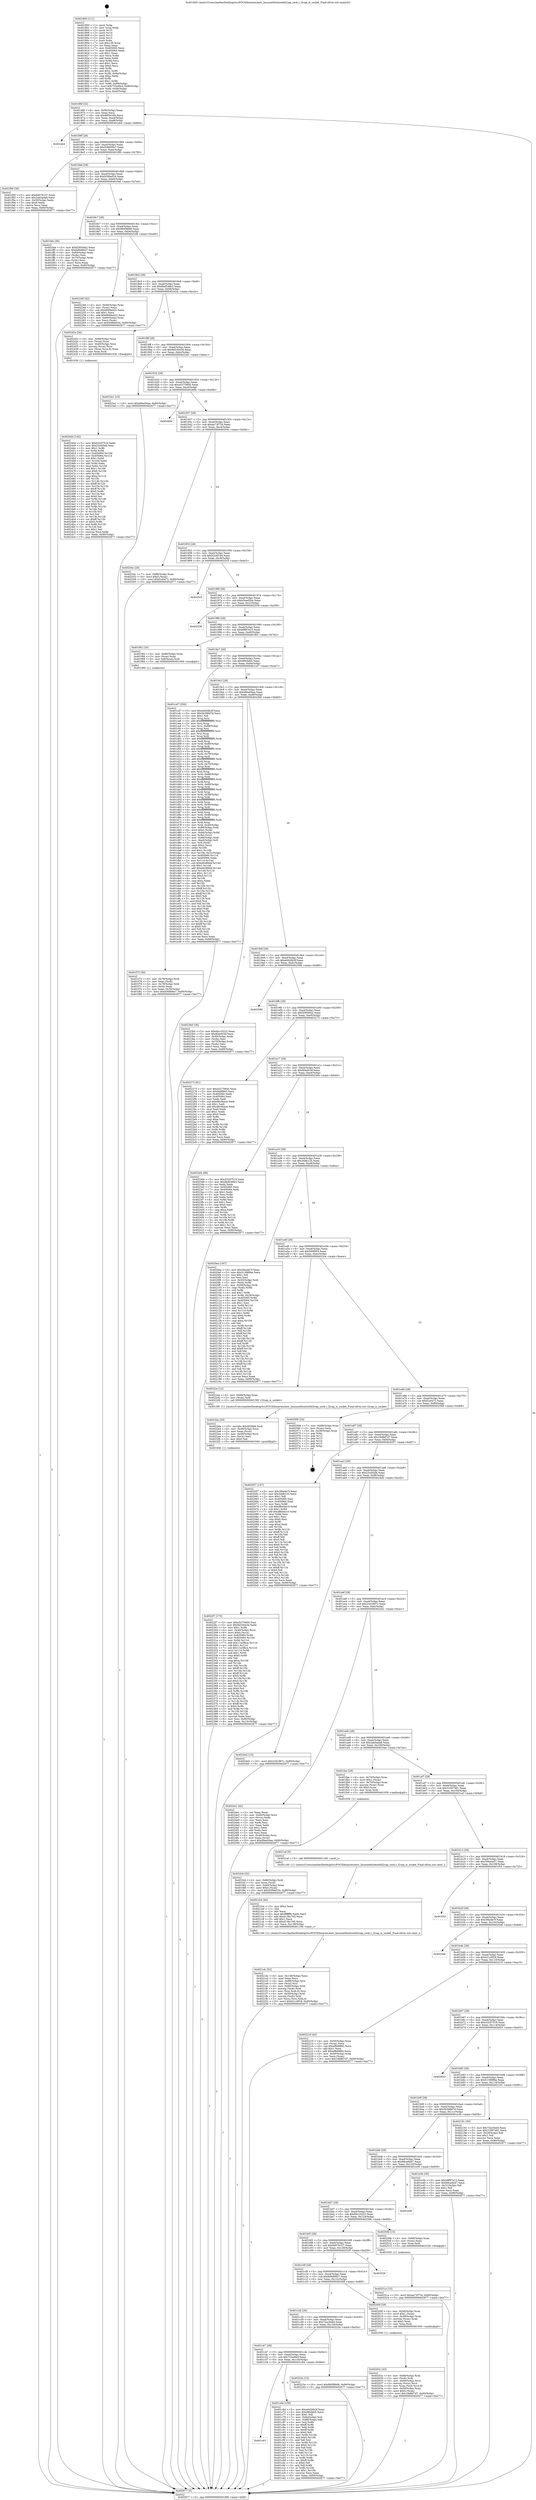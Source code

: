digraph "0x401800" {
  label = "0x401800 (/mnt/c/Users/mathe/Desktop/tcc/POCII/binaries/extr_linuxnetbluetoothl2cap_sock.c_l2cap_is_socket_Final-ollvm.out::main(0))"
  labelloc = "t"
  node[shape=record]

  Entry [label="",width=0.3,height=0.3,shape=circle,fillcolor=black,style=filled]
  "0x40186f" [label="{
     0x40186f [32]\l
     | [instrs]\l
     &nbsp;&nbsp;0x40186f \<+6\>: mov -0x90(%rbp),%eax\l
     &nbsp;&nbsp;0x401875 \<+2\>: mov %eax,%ecx\l
     &nbsp;&nbsp;0x401877 \<+6\>: sub $0x885616fc,%ecx\l
     &nbsp;&nbsp;0x40187d \<+6\>: mov %eax,-0xa4(%rbp)\l
     &nbsp;&nbsp;0x401883 \<+6\>: mov %ecx,-0xa8(%rbp)\l
     &nbsp;&nbsp;0x401889 \<+6\>: je 0000000000401eb4 \<main+0x6b4\>\l
  }"]
  "0x401eb4" [label="{
     0x401eb4\l
  }", style=dashed]
  "0x40188f" [label="{
     0x40188f [28]\l
     | [instrs]\l
     &nbsp;&nbsp;0x40188f \<+5\>: jmp 0000000000401894 \<main+0x94\>\l
     &nbsp;&nbsp;0x401894 \<+6\>: mov -0xa4(%rbp),%eax\l
     &nbsp;&nbsp;0x40189a \<+5\>: sub $0x936606e7,%eax\l
     &nbsp;&nbsp;0x40189f \<+6\>: mov %eax,-0xac(%rbp)\l
     &nbsp;&nbsp;0x4018a5 \<+6\>: je 0000000000401f90 \<main+0x790\>\l
  }"]
  Exit [label="",width=0.3,height=0.3,shape=circle,fillcolor=black,style=filled,peripheries=2]
  "0x401f90" [label="{
     0x401f90 [30]\l
     | [instrs]\l
     &nbsp;&nbsp;0x401f90 \<+5\>: mov $0x6d076107,%eax\l
     &nbsp;&nbsp;0x401f95 \<+5\>: mov $0x2ab5ada8,%ecx\l
     &nbsp;&nbsp;0x401f9a \<+3\>: mov -0x30(%rbp),%edx\l
     &nbsp;&nbsp;0x401f9d \<+3\>: cmp $0x0,%edx\l
     &nbsp;&nbsp;0x401fa0 \<+3\>: cmove %ecx,%eax\l
     &nbsp;&nbsp;0x401fa3 \<+6\>: mov %eax,-0x90(%rbp)\l
     &nbsp;&nbsp;0x401fa9 \<+5\>: jmp 0000000000402677 \<main+0xe77\>\l
  }"]
  "0x4018ab" [label="{
     0x4018ab [28]\l
     | [instrs]\l
     &nbsp;&nbsp;0x4018ab \<+5\>: jmp 00000000004018b0 \<main+0xb0\>\l
     &nbsp;&nbsp;0x4018b0 \<+6\>: mov -0xa4(%rbp),%eax\l
     &nbsp;&nbsp;0x4018b6 \<+5\>: sub $0x9399e034,%eax\l
     &nbsp;&nbsp;0x4018bb \<+6\>: mov %eax,-0xb0(%rbp)\l
     &nbsp;&nbsp;0x4018c1 \<+6\>: je 0000000000401feb \<main+0x7eb\>\l
  }"]
  "0x40251a" [label="{
     0x40251a [15]\l
     | [instrs]\l
     &nbsp;&nbsp;0x40251a \<+10\>: movl $0xaa73f734,-0x90(%rbp)\l
     &nbsp;&nbsp;0x402524 \<+5\>: jmp 0000000000402677 \<main+0xe77\>\l
  }"]
  "0x401feb" [label="{
     0x401feb [36]\l
     | [instrs]\l
     &nbsp;&nbsp;0x401feb \<+5\>: mov $0xf29500e2,%eax\l
     &nbsp;&nbsp;0x401ff0 \<+5\>: mov $0x6d9d9927,%ecx\l
     &nbsp;&nbsp;0x401ff5 \<+4\>: mov -0x60(%rbp),%rdx\l
     &nbsp;&nbsp;0x401ff9 \<+2\>: mov (%rdx),%esi\l
     &nbsp;&nbsp;0x401ffb \<+4\>: mov -0x70(%rbp),%rdx\l
     &nbsp;&nbsp;0x401fff \<+2\>: cmp (%rdx),%esi\l
     &nbsp;&nbsp;0x402001 \<+3\>: cmovl %ecx,%eax\l
     &nbsp;&nbsp;0x402004 \<+6\>: mov %eax,-0x90(%rbp)\l
     &nbsp;&nbsp;0x40200a \<+5\>: jmp 0000000000402677 \<main+0xe77\>\l
  }"]
  "0x4018c7" [label="{
     0x4018c7 [28]\l
     | [instrs]\l
     &nbsp;&nbsp;0x4018c7 \<+5\>: jmp 00000000004018cc \<main+0xcc\>\l
     &nbsp;&nbsp;0x4018cc \<+6\>: mov -0xa4(%rbp),%eax\l
     &nbsp;&nbsp;0x4018d2 \<+5\>: sub $0x960f9b68,%eax\l
     &nbsp;&nbsp;0x4018d7 \<+6\>: mov %eax,-0xb4(%rbp)\l
     &nbsp;&nbsp;0x4018dd \<+6\>: je 0000000000402249 \<main+0xa49\>\l
  }"]
  "0x402444" [label="{
     0x402444 [142]\l
     | [instrs]\l
     &nbsp;&nbsp;0x402444 \<+5\>: mov $0x43297519,%edx\l
     &nbsp;&nbsp;0x402449 \<+5\>: mov $0x23cf45d6,%esi\l
     &nbsp;&nbsp;0x40244e \<+3\>: mov $0x1,%r8b\l
     &nbsp;&nbsp;0x402451 \<+3\>: xor %r9d,%r9d\l
     &nbsp;&nbsp;0x402454 \<+8\>: mov 0x405060,%r10d\l
     &nbsp;&nbsp;0x40245c \<+8\>: mov 0x405064,%r11d\l
     &nbsp;&nbsp;0x402464 \<+4\>: sub $0x1,%r9d\l
     &nbsp;&nbsp;0x402468 \<+3\>: mov %r10d,%ebx\l
     &nbsp;&nbsp;0x40246b \<+3\>: add %r9d,%ebx\l
     &nbsp;&nbsp;0x40246e \<+4\>: imul %ebx,%r10d\l
     &nbsp;&nbsp;0x402472 \<+4\>: and $0x1,%r10d\l
     &nbsp;&nbsp;0x402476 \<+4\>: cmp $0x0,%r10d\l
     &nbsp;&nbsp;0x40247a \<+4\>: sete %r14b\l
     &nbsp;&nbsp;0x40247e \<+4\>: cmp $0xa,%r11d\l
     &nbsp;&nbsp;0x402482 \<+4\>: setl %r15b\l
     &nbsp;&nbsp;0x402486 \<+3\>: mov %r14b,%r12b\l
     &nbsp;&nbsp;0x402489 \<+4\>: xor $0xff,%r12b\l
     &nbsp;&nbsp;0x40248d \<+3\>: mov %r15b,%r13b\l
     &nbsp;&nbsp;0x402490 \<+4\>: xor $0xff,%r13b\l
     &nbsp;&nbsp;0x402494 \<+4\>: xor $0x0,%r8b\l
     &nbsp;&nbsp;0x402498 \<+3\>: mov %r12b,%al\l
     &nbsp;&nbsp;0x40249b \<+2\>: and $0x0,%al\l
     &nbsp;&nbsp;0x40249d \<+3\>: and %r8b,%r14b\l
     &nbsp;&nbsp;0x4024a0 \<+3\>: mov %r13b,%cl\l
     &nbsp;&nbsp;0x4024a3 \<+3\>: and $0x0,%cl\l
     &nbsp;&nbsp;0x4024a6 \<+3\>: and %r8b,%r15b\l
     &nbsp;&nbsp;0x4024a9 \<+3\>: or %r14b,%al\l
     &nbsp;&nbsp;0x4024ac \<+3\>: or %r15b,%cl\l
     &nbsp;&nbsp;0x4024af \<+2\>: xor %cl,%al\l
     &nbsp;&nbsp;0x4024b1 \<+3\>: or %r13b,%r12b\l
     &nbsp;&nbsp;0x4024b4 \<+4\>: xor $0xff,%r12b\l
     &nbsp;&nbsp;0x4024b8 \<+4\>: or $0x0,%r8b\l
     &nbsp;&nbsp;0x4024bc \<+3\>: and %r8b,%r12b\l
     &nbsp;&nbsp;0x4024bf \<+3\>: or %r12b,%al\l
     &nbsp;&nbsp;0x4024c2 \<+2\>: test $0x1,%al\l
     &nbsp;&nbsp;0x4024c4 \<+3\>: cmovne %esi,%edx\l
     &nbsp;&nbsp;0x4024c7 \<+6\>: mov %edx,-0x90(%rbp)\l
     &nbsp;&nbsp;0x4024cd \<+5\>: jmp 0000000000402677 \<main+0xe77\>\l
  }"]
  "0x402249" [label="{
     0x402249 [42]\l
     | [instrs]\l
     &nbsp;&nbsp;0x402249 \<+4\>: mov -0x60(%rbp),%rax\l
     &nbsp;&nbsp;0x40224d \<+2\>: mov (%rax),%ecx\l
     &nbsp;&nbsp;0x40224f \<+6\>: sub $0x6649e422,%ecx\l
     &nbsp;&nbsp;0x402255 \<+3\>: add $0x1,%ecx\l
     &nbsp;&nbsp;0x402258 \<+6\>: add $0x6649e422,%ecx\l
     &nbsp;&nbsp;0x40225e \<+4\>: mov -0x60(%rbp),%rax\l
     &nbsp;&nbsp;0x402262 \<+2\>: mov %ecx,(%rax)\l
     &nbsp;&nbsp;0x402264 \<+10\>: movl $0x9399e034,-0x90(%rbp)\l
     &nbsp;&nbsp;0x40226e \<+5\>: jmp 0000000000402677 \<main+0xe77\>\l
  }"]
  "0x4018e3" [label="{
     0x4018e3 [28]\l
     | [instrs]\l
     &nbsp;&nbsp;0x4018e3 \<+5\>: jmp 00000000004018e8 \<main+0xe8\>\l
     &nbsp;&nbsp;0x4018e8 \<+6\>: mov -0xa4(%rbp),%eax\l
     &nbsp;&nbsp;0x4018ee \<+5\>: sub $0x9bd546b3,%eax\l
     &nbsp;&nbsp;0x4018f3 \<+6\>: mov %eax,-0xb8(%rbp)\l
     &nbsp;&nbsp;0x4018f9 \<+6\>: je 000000000040242a \<main+0xc2a\>\l
  }"]
  "0x4022f7" [label="{
     0x4022f7 [170]\l
     | [instrs]\l
     &nbsp;&nbsp;0x4022f7 \<+5\>: mov $0xa5275600,%esi\l
     &nbsp;&nbsp;0x4022fc \<+5\>: mov $0x9d330e3d,%edx\l
     &nbsp;&nbsp;0x402301 \<+3\>: mov $0x1,%r8b\l
     &nbsp;&nbsp;0x402304 \<+4\>: mov -0x40(%rbp),%rcx\l
     &nbsp;&nbsp;0x402308 \<+6\>: movl $0x0,(%rcx)\l
     &nbsp;&nbsp;0x40230e \<+8\>: mov 0x405060,%r9d\l
     &nbsp;&nbsp;0x402316 \<+8\>: mov 0x405064,%r10d\l
     &nbsp;&nbsp;0x40231e \<+3\>: mov %r9d,%r11d\l
     &nbsp;&nbsp;0x402321 \<+7\>: add $0x11a3fbce,%r11d\l
     &nbsp;&nbsp;0x402328 \<+4\>: sub $0x1,%r11d\l
     &nbsp;&nbsp;0x40232c \<+7\>: sub $0x11a3fbce,%r11d\l
     &nbsp;&nbsp;0x402333 \<+4\>: imul %r11d,%r9d\l
     &nbsp;&nbsp;0x402337 \<+4\>: and $0x1,%r9d\l
     &nbsp;&nbsp;0x40233b \<+4\>: cmp $0x0,%r9d\l
     &nbsp;&nbsp;0x40233f \<+3\>: sete %bl\l
     &nbsp;&nbsp;0x402342 \<+4\>: cmp $0xa,%r10d\l
     &nbsp;&nbsp;0x402346 \<+4\>: setl %r14b\l
     &nbsp;&nbsp;0x40234a \<+3\>: mov %bl,%r15b\l
     &nbsp;&nbsp;0x40234d \<+4\>: xor $0xff,%r15b\l
     &nbsp;&nbsp;0x402351 \<+3\>: mov %r14b,%r12b\l
     &nbsp;&nbsp;0x402354 \<+4\>: xor $0xff,%r12b\l
     &nbsp;&nbsp;0x402358 \<+4\>: xor $0x0,%r8b\l
     &nbsp;&nbsp;0x40235c \<+3\>: mov %r15b,%r13b\l
     &nbsp;&nbsp;0x40235f \<+4\>: and $0x0,%r13b\l
     &nbsp;&nbsp;0x402363 \<+3\>: and %r8b,%bl\l
     &nbsp;&nbsp;0x402366 \<+3\>: mov %r12b,%cl\l
     &nbsp;&nbsp;0x402369 \<+3\>: and $0x0,%cl\l
     &nbsp;&nbsp;0x40236c \<+3\>: and %r8b,%r14b\l
     &nbsp;&nbsp;0x40236f \<+3\>: or %bl,%r13b\l
     &nbsp;&nbsp;0x402372 \<+3\>: or %r14b,%cl\l
     &nbsp;&nbsp;0x402375 \<+3\>: xor %cl,%r13b\l
     &nbsp;&nbsp;0x402378 \<+3\>: or %r12b,%r15b\l
     &nbsp;&nbsp;0x40237b \<+4\>: xor $0xff,%r15b\l
     &nbsp;&nbsp;0x40237f \<+4\>: or $0x0,%r8b\l
     &nbsp;&nbsp;0x402383 \<+3\>: and %r8b,%r15b\l
     &nbsp;&nbsp;0x402386 \<+3\>: or %r15b,%r13b\l
     &nbsp;&nbsp;0x402389 \<+4\>: test $0x1,%r13b\l
     &nbsp;&nbsp;0x40238d \<+3\>: cmovne %edx,%esi\l
     &nbsp;&nbsp;0x402390 \<+6\>: mov %esi,-0x90(%rbp)\l
     &nbsp;&nbsp;0x402396 \<+6\>: mov %eax,-0x13c(%rbp)\l
     &nbsp;&nbsp;0x40239c \<+5\>: jmp 0000000000402677 \<main+0xe77\>\l
  }"]
  "0x40242a" [label="{
     0x40242a [26]\l
     | [instrs]\l
     &nbsp;&nbsp;0x40242a \<+4\>: mov -0x68(%rbp),%rax\l
     &nbsp;&nbsp;0x40242e \<+3\>: mov (%rax),%rax\l
     &nbsp;&nbsp;0x402431 \<+4\>: mov -0x40(%rbp),%rcx\l
     &nbsp;&nbsp;0x402435 \<+3\>: movslq (%rcx),%rcx\l
     &nbsp;&nbsp;0x402438 \<+4\>: mov (%rax,%rcx,8),%rax\l
     &nbsp;&nbsp;0x40243c \<+3\>: mov %rax,%rdi\l
     &nbsp;&nbsp;0x40243f \<+5\>: call 0000000000401030 \<free@plt\>\l
     | [calls]\l
     &nbsp;&nbsp;0x401030 \{1\} (unknown)\l
  }"]
  "0x4018ff" [label="{
     0x4018ff [28]\l
     | [instrs]\l
     &nbsp;&nbsp;0x4018ff \<+5\>: jmp 0000000000401904 \<main+0x104\>\l
     &nbsp;&nbsp;0x401904 \<+6\>: mov -0xa4(%rbp),%eax\l
     &nbsp;&nbsp;0x40190a \<+5\>: sub $0x9d330e3d,%eax\l
     &nbsp;&nbsp;0x40190f \<+6\>: mov %eax,-0xbc(%rbp)\l
     &nbsp;&nbsp;0x401915 \<+6\>: je 00000000004023a1 \<main+0xba1\>\l
  }"]
  "0x4022da" [label="{
     0x4022da [29]\l
     | [instrs]\l
     &nbsp;&nbsp;0x4022da \<+10\>: movabs $0x4030b6,%rdi\l
     &nbsp;&nbsp;0x4022e4 \<+4\>: mov -0x48(%rbp),%rcx\l
     &nbsp;&nbsp;0x4022e8 \<+2\>: mov %eax,(%rcx)\l
     &nbsp;&nbsp;0x4022ea \<+4\>: mov -0x48(%rbp),%rcx\l
     &nbsp;&nbsp;0x4022ee \<+2\>: mov (%rcx),%esi\l
     &nbsp;&nbsp;0x4022f0 \<+2\>: mov $0x0,%al\l
     &nbsp;&nbsp;0x4022f2 \<+5\>: call 0000000000401040 \<printf@plt\>\l
     | [calls]\l
     &nbsp;&nbsp;0x401040 \{1\} (unknown)\l
  }"]
  "0x4023a1" [label="{
     0x4023a1 [15]\l
     | [instrs]\l
     &nbsp;&nbsp;0x4023a1 \<+10\>: movl $0xd9ee04aa,-0x90(%rbp)\l
     &nbsp;&nbsp;0x4023ab \<+5\>: jmp 0000000000402677 \<main+0xe77\>\l
  }"]
  "0x40191b" [label="{
     0x40191b [28]\l
     | [instrs]\l
     &nbsp;&nbsp;0x40191b \<+5\>: jmp 0000000000401920 \<main+0x120\>\l
     &nbsp;&nbsp;0x401920 \<+6\>: mov -0xa4(%rbp),%eax\l
     &nbsp;&nbsp;0x401926 \<+5\>: sub $0xa5275600,%eax\l
     &nbsp;&nbsp;0x40192b \<+6\>: mov %eax,-0xc0(%rbp)\l
     &nbsp;&nbsp;0x401931 \<+6\>: je 000000000040260b \<main+0xe0b\>\l
  }"]
  "0x4021dc" [label="{
     0x4021dc [52]\l
     | [instrs]\l
     &nbsp;&nbsp;0x4021dc \<+6\>: mov -0x138(%rbp),%ecx\l
     &nbsp;&nbsp;0x4021e2 \<+3\>: imul %eax,%ecx\l
     &nbsp;&nbsp;0x4021e5 \<+4\>: mov -0x68(%rbp),%rsi\l
     &nbsp;&nbsp;0x4021e9 \<+3\>: mov (%rsi),%rsi\l
     &nbsp;&nbsp;0x4021ec \<+4\>: mov -0x60(%rbp),%rdi\l
     &nbsp;&nbsp;0x4021f0 \<+3\>: movslq (%rdi),%rdi\l
     &nbsp;&nbsp;0x4021f3 \<+4\>: mov (%rsi,%rdi,8),%rsi\l
     &nbsp;&nbsp;0x4021f7 \<+4\>: mov -0x50(%rbp),%rdi\l
     &nbsp;&nbsp;0x4021fb \<+3\>: movslq (%rdi),%rdi\l
     &nbsp;&nbsp;0x4021fe \<+3\>: mov %ecx,(%rsi,%rdi,4)\l
     &nbsp;&nbsp;0x402201 \<+10\>: movl $0x421c6f18,-0x90(%rbp)\l
     &nbsp;&nbsp;0x40220b \<+5\>: jmp 0000000000402677 \<main+0xe77\>\l
  }"]
  "0x40260b" [label="{
     0x40260b\l
  }", style=dashed]
  "0x401937" [label="{
     0x401937 [28]\l
     | [instrs]\l
     &nbsp;&nbsp;0x401937 \<+5\>: jmp 000000000040193c \<main+0x13c\>\l
     &nbsp;&nbsp;0x40193c \<+6\>: mov -0xa4(%rbp),%eax\l
     &nbsp;&nbsp;0x401942 \<+5\>: sub $0xaa73f734,%eax\l
     &nbsp;&nbsp;0x401947 \<+6\>: mov %eax,-0xc4(%rbp)\l
     &nbsp;&nbsp;0x40194d \<+6\>: je 000000000040254c \<main+0xd4c\>\l
  }"]
  "0x4021b4" [label="{
     0x4021b4 [40]\l
     | [instrs]\l
     &nbsp;&nbsp;0x4021b4 \<+5\>: mov $0x2,%ecx\l
     &nbsp;&nbsp;0x4021b9 \<+1\>: cltd\l
     &nbsp;&nbsp;0x4021ba \<+2\>: idiv %ecx\l
     &nbsp;&nbsp;0x4021bc \<+6\>: imul $0xfffffffe,%edx,%ecx\l
     &nbsp;&nbsp;0x4021c2 \<+6\>: add $0xd13bc765,%ecx\l
     &nbsp;&nbsp;0x4021c8 \<+3\>: add $0x1,%ecx\l
     &nbsp;&nbsp;0x4021cb \<+6\>: sub $0xd13bc765,%ecx\l
     &nbsp;&nbsp;0x4021d1 \<+6\>: mov %ecx,-0x138(%rbp)\l
     &nbsp;&nbsp;0x4021d7 \<+5\>: call 0000000000401160 \<next_i\>\l
     | [calls]\l
     &nbsp;&nbsp;0x401160 \{1\} (/mnt/c/Users/mathe/Desktop/tcc/POCII/binaries/extr_linuxnetbluetoothl2cap_sock.c_l2cap_is_socket_Final-ollvm.out::next_i)\l
  }"]
  "0x40254c" [label="{
     0x40254c [28]\l
     | [instrs]\l
     &nbsp;&nbsp;0x40254c \<+7\>: mov -0x88(%rbp),%rax\l
     &nbsp;&nbsp;0x402553 \<+6\>: movl $0x0,(%rax)\l
     &nbsp;&nbsp;0x402559 \<+10\>: movl $0xf1a0472,-0x90(%rbp)\l
     &nbsp;&nbsp;0x402563 \<+5\>: jmp 0000000000402677 \<main+0xe77\>\l
  }"]
  "0x401953" [label="{
     0x401953 [28]\l
     | [instrs]\l
     &nbsp;&nbsp;0x401953 \<+5\>: jmp 0000000000401958 \<main+0x158\>\l
     &nbsp;&nbsp;0x401958 \<+6\>: mov -0xa4(%rbp),%eax\l
     &nbsp;&nbsp;0x40195e \<+5\>: sub $0xb2c6f19d,%eax\l
     &nbsp;&nbsp;0x401963 \<+6\>: mov %eax,-0xc8(%rbp)\l
     &nbsp;&nbsp;0x401969 \<+6\>: je 00000000004025c5 \<main+0xdc5\>\l
  }"]
  "0x40202c" [label="{
     0x40202c [43]\l
     | [instrs]\l
     &nbsp;&nbsp;0x40202c \<+4\>: mov -0x68(%rbp),%rdi\l
     &nbsp;&nbsp;0x402030 \<+3\>: mov (%rdi),%rdi\l
     &nbsp;&nbsp;0x402033 \<+4\>: mov -0x60(%rbp),%rcx\l
     &nbsp;&nbsp;0x402037 \<+3\>: movslq (%rcx),%rcx\l
     &nbsp;&nbsp;0x40203a \<+4\>: mov %rax,(%rdi,%rcx,8)\l
     &nbsp;&nbsp;0x40203e \<+4\>: mov -0x50(%rbp),%rax\l
     &nbsp;&nbsp;0x402042 \<+6\>: movl $0x0,(%rax)\l
     &nbsp;&nbsp;0x402048 \<+10\>: movl $0x18d8d7d7,-0x90(%rbp)\l
     &nbsp;&nbsp;0x402052 \<+5\>: jmp 0000000000402677 \<main+0xe77\>\l
  }"]
  "0x4025c5" [label="{
     0x4025c5\l
  }", style=dashed]
  "0x40196f" [label="{
     0x40196f [28]\l
     | [instrs]\l
     &nbsp;&nbsp;0x40196f \<+5\>: jmp 0000000000401974 \<main+0x174\>\l
     &nbsp;&nbsp;0x401974 \<+6\>: mov -0xa4(%rbp),%eax\l
     &nbsp;&nbsp;0x40197a \<+5\>: sub $0xb5eed2ba,%eax\l
     &nbsp;&nbsp;0x40197f \<+6\>: mov %eax,-0xcc(%rbp)\l
     &nbsp;&nbsp;0x401985 \<+6\>: je 0000000000402538 \<main+0xd38\>\l
  }"]
  "0x401fcb" [label="{
     0x401fcb [32]\l
     | [instrs]\l
     &nbsp;&nbsp;0x401fcb \<+4\>: mov -0x68(%rbp),%rdi\l
     &nbsp;&nbsp;0x401fcf \<+3\>: mov %rax,(%rdi)\l
     &nbsp;&nbsp;0x401fd2 \<+4\>: mov -0x60(%rbp),%rax\l
     &nbsp;&nbsp;0x401fd6 \<+6\>: movl $0x0,(%rax)\l
     &nbsp;&nbsp;0x401fdc \<+10\>: movl $0x9399e034,-0x90(%rbp)\l
     &nbsp;&nbsp;0x401fe6 \<+5\>: jmp 0000000000402677 \<main+0xe77\>\l
  }"]
  "0x402538" [label="{
     0x402538\l
  }", style=dashed]
  "0x40198b" [label="{
     0x40198b [28]\l
     | [instrs]\l
     &nbsp;&nbsp;0x40198b \<+5\>: jmp 0000000000401990 \<main+0x190\>\l
     &nbsp;&nbsp;0x401990 \<+6\>: mov -0xa4(%rbp),%eax\l
     &nbsp;&nbsp;0x401996 \<+5\>: sub $0xb8f87e15,%eax\l
     &nbsp;&nbsp;0x40199b \<+6\>: mov %eax,-0xd0(%rbp)\l
     &nbsp;&nbsp;0x4019a1 \<+6\>: je 0000000000401f62 \<main+0x762\>\l
  }"]
  "0x401f72" [label="{
     0x401f72 [30]\l
     | [instrs]\l
     &nbsp;&nbsp;0x401f72 \<+4\>: mov -0x78(%rbp),%rdi\l
     &nbsp;&nbsp;0x401f76 \<+2\>: mov %eax,(%rdi)\l
     &nbsp;&nbsp;0x401f78 \<+4\>: mov -0x78(%rbp),%rdi\l
     &nbsp;&nbsp;0x401f7c \<+2\>: mov (%rdi),%eax\l
     &nbsp;&nbsp;0x401f7e \<+3\>: mov %eax,-0x30(%rbp)\l
     &nbsp;&nbsp;0x401f81 \<+10\>: movl $0x936606e7,-0x90(%rbp)\l
     &nbsp;&nbsp;0x401f8b \<+5\>: jmp 0000000000402677 \<main+0xe77\>\l
  }"]
  "0x401f62" [label="{
     0x401f62 [16]\l
     | [instrs]\l
     &nbsp;&nbsp;0x401f62 \<+4\>: mov -0x80(%rbp),%rax\l
     &nbsp;&nbsp;0x401f66 \<+3\>: mov (%rax),%rax\l
     &nbsp;&nbsp;0x401f69 \<+4\>: mov 0x8(%rax),%rdi\l
     &nbsp;&nbsp;0x401f6d \<+5\>: call 0000000000401060 \<atoi@plt\>\l
     | [calls]\l
     &nbsp;&nbsp;0x401060 \{1\} (unknown)\l
  }"]
  "0x4019a7" [label="{
     0x4019a7 [28]\l
     | [instrs]\l
     &nbsp;&nbsp;0x4019a7 \<+5\>: jmp 00000000004019ac \<main+0x1ac\>\l
     &nbsp;&nbsp;0x4019ac \<+6\>: mov -0xa4(%rbp),%eax\l
     &nbsp;&nbsp;0x4019b2 \<+5\>: sub $0xd6fcfab5,%eax\l
     &nbsp;&nbsp;0x4019b7 \<+6\>: mov %eax,-0xd4(%rbp)\l
     &nbsp;&nbsp;0x4019bd \<+6\>: je 0000000000401cd7 \<main+0x4d7\>\l
  }"]
  "0x401800" [label="{
     0x401800 [111]\l
     | [instrs]\l
     &nbsp;&nbsp;0x401800 \<+1\>: push %rbp\l
     &nbsp;&nbsp;0x401801 \<+3\>: mov %rsp,%rbp\l
     &nbsp;&nbsp;0x401804 \<+2\>: push %r15\l
     &nbsp;&nbsp;0x401806 \<+2\>: push %r14\l
     &nbsp;&nbsp;0x401808 \<+2\>: push %r13\l
     &nbsp;&nbsp;0x40180a \<+2\>: push %r12\l
     &nbsp;&nbsp;0x40180c \<+1\>: push %rbx\l
     &nbsp;&nbsp;0x40180d \<+7\>: sub $0x138,%rsp\l
     &nbsp;&nbsp;0x401814 \<+2\>: xor %eax,%eax\l
     &nbsp;&nbsp;0x401816 \<+7\>: mov 0x405060,%ecx\l
     &nbsp;&nbsp;0x40181d \<+7\>: mov 0x405064,%edx\l
     &nbsp;&nbsp;0x401824 \<+3\>: sub $0x1,%eax\l
     &nbsp;&nbsp;0x401827 \<+3\>: mov %ecx,%r8d\l
     &nbsp;&nbsp;0x40182a \<+3\>: add %eax,%r8d\l
     &nbsp;&nbsp;0x40182d \<+4\>: imul %r8d,%ecx\l
     &nbsp;&nbsp;0x401831 \<+3\>: and $0x1,%ecx\l
     &nbsp;&nbsp;0x401834 \<+3\>: cmp $0x0,%ecx\l
     &nbsp;&nbsp;0x401837 \<+4\>: sete %r9b\l
     &nbsp;&nbsp;0x40183b \<+4\>: and $0x1,%r9b\l
     &nbsp;&nbsp;0x40183f \<+7\>: mov %r9b,-0x8a(%rbp)\l
     &nbsp;&nbsp;0x401846 \<+3\>: cmp $0xa,%edx\l
     &nbsp;&nbsp;0x401849 \<+4\>: setl %r9b\l
     &nbsp;&nbsp;0x40184d \<+4\>: and $0x1,%r9b\l
     &nbsp;&nbsp;0x401851 \<+7\>: mov %r9b,-0x89(%rbp)\l
     &nbsp;&nbsp;0x401858 \<+10\>: movl $0x753a06cf,-0x90(%rbp)\l
     &nbsp;&nbsp;0x401862 \<+6\>: mov %edi,-0x94(%rbp)\l
     &nbsp;&nbsp;0x401868 \<+7\>: mov %rsi,-0xa0(%rbp)\l
  }"]
  "0x401cd7" [label="{
     0x401cd7 [356]\l
     | [instrs]\l
     &nbsp;&nbsp;0x401cd7 \<+5\>: mov $0xe0d26b3f,%eax\l
     &nbsp;&nbsp;0x401cdc \<+5\>: mov $0x5b399d7d,%ecx\l
     &nbsp;&nbsp;0x401ce1 \<+2\>: mov $0x1,%dl\l
     &nbsp;&nbsp;0x401ce3 \<+3\>: mov %rsp,%rsi\l
     &nbsp;&nbsp;0x401ce6 \<+4\>: add $0xfffffffffffffff0,%rsi\l
     &nbsp;&nbsp;0x401cea \<+3\>: mov %rsi,%rsp\l
     &nbsp;&nbsp;0x401ced \<+7\>: mov %rsi,-0x88(%rbp)\l
     &nbsp;&nbsp;0x401cf4 \<+3\>: mov %rsp,%rsi\l
     &nbsp;&nbsp;0x401cf7 \<+4\>: add $0xfffffffffffffff0,%rsi\l
     &nbsp;&nbsp;0x401cfb \<+3\>: mov %rsi,%rsp\l
     &nbsp;&nbsp;0x401cfe \<+3\>: mov %rsp,%rdi\l
     &nbsp;&nbsp;0x401d01 \<+4\>: add $0xfffffffffffffff0,%rdi\l
     &nbsp;&nbsp;0x401d05 \<+3\>: mov %rdi,%rsp\l
     &nbsp;&nbsp;0x401d08 \<+4\>: mov %rdi,-0x80(%rbp)\l
     &nbsp;&nbsp;0x401d0c \<+3\>: mov %rsp,%rdi\l
     &nbsp;&nbsp;0x401d0f \<+4\>: add $0xfffffffffffffff0,%rdi\l
     &nbsp;&nbsp;0x401d13 \<+3\>: mov %rdi,%rsp\l
     &nbsp;&nbsp;0x401d16 \<+4\>: mov %rdi,-0x78(%rbp)\l
     &nbsp;&nbsp;0x401d1a \<+3\>: mov %rsp,%rdi\l
     &nbsp;&nbsp;0x401d1d \<+4\>: add $0xfffffffffffffff0,%rdi\l
     &nbsp;&nbsp;0x401d21 \<+3\>: mov %rdi,%rsp\l
     &nbsp;&nbsp;0x401d24 \<+4\>: mov %rdi,-0x70(%rbp)\l
     &nbsp;&nbsp;0x401d28 \<+3\>: mov %rsp,%rdi\l
     &nbsp;&nbsp;0x401d2b \<+4\>: add $0xfffffffffffffff0,%rdi\l
     &nbsp;&nbsp;0x401d2f \<+3\>: mov %rdi,%rsp\l
     &nbsp;&nbsp;0x401d32 \<+4\>: mov %rdi,-0x68(%rbp)\l
     &nbsp;&nbsp;0x401d36 \<+3\>: mov %rsp,%rdi\l
     &nbsp;&nbsp;0x401d39 \<+4\>: add $0xfffffffffffffff0,%rdi\l
     &nbsp;&nbsp;0x401d3d \<+3\>: mov %rdi,%rsp\l
     &nbsp;&nbsp;0x401d40 \<+4\>: mov %rdi,-0x60(%rbp)\l
     &nbsp;&nbsp;0x401d44 \<+3\>: mov %rsp,%rdi\l
     &nbsp;&nbsp;0x401d47 \<+4\>: add $0xfffffffffffffff0,%rdi\l
     &nbsp;&nbsp;0x401d4b \<+3\>: mov %rdi,%rsp\l
     &nbsp;&nbsp;0x401d4e \<+4\>: mov %rdi,-0x58(%rbp)\l
     &nbsp;&nbsp;0x401d52 \<+3\>: mov %rsp,%rdi\l
     &nbsp;&nbsp;0x401d55 \<+4\>: add $0xfffffffffffffff0,%rdi\l
     &nbsp;&nbsp;0x401d59 \<+3\>: mov %rdi,%rsp\l
     &nbsp;&nbsp;0x401d5c \<+4\>: mov %rdi,-0x50(%rbp)\l
     &nbsp;&nbsp;0x401d60 \<+3\>: mov %rsp,%rdi\l
     &nbsp;&nbsp;0x401d63 \<+4\>: add $0xfffffffffffffff0,%rdi\l
     &nbsp;&nbsp;0x401d67 \<+3\>: mov %rdi,%rsp\l
     &nbsp;&nbsp;0x401d6a \<+4\>: mov %rdi,-0x48(%rbp)\l
     &nbsp;&nbsp;0x401d6e \<+3\>: mov %rsp,%rdi\l
     &nbsp;&nbsp;0x401d71 \<+4\>: add $0xfffffffffffffff0,%rdi\l
     &nbsp;&nbsp;0x401d75 \<+3\>: mov %rdi,%rsp\l
     &nbsp;&nbsp;0x401d78 \<+4\>: mov %rdi,-0x40(%rbp)\l
     &nbsp;&nbsp;0x401d7c \<+7\>: mov -0x88(%rbp),%rdi\l
     &nbsp;&nbsp;0x401d83 \<+6\>: movl $0x0,(%rdi)\l
     &nbsp;&nbsp;0x401d89 \<+7\>: mov -0x94(%rbp),%r8d\l
     &nbsp;&nbsp;0x401d90 \<+3\>: mov %r8d,(%rsi)\l
     &nbsp;&nbsp;0x401d93 \<+4\>: mov -0x80(%rbp),%rdi\l
     &nbsp;&nbsp;0x401d97 \<+7\>: mov -0xa0(%rbp),%r9\l
     &nbsp;&nbsp;0x401d9e \<+3\>: mov %r9,(%rdi)\l
     &nbsp;&nbsp;0x401da1 \<+3\>: cmpl $0x2,(%rsi)\l
     &nbsp;&nbsp;0x401da4 \<+4\>: setne %r10b\l
     &nbsp;&nbsp;0x401da8 \<+4\>: and $0x1,%r10b\l
     &nbsp;&nbsp;0x401dac \<+4\>: mov %r10b,-0x31(%rbp)\l
     &nbsp;&nbsp;0x401db0 \<+8\>: mov 0x405060,%r11d\l
     &nbsp;&nbsp;0x401db8 \<+7\>: mov 0x405064,%ebx\l
     &nbsp;&nbsp;0x401dbf \<+3\>: mov %r11d,%r14d\l
     &nbsp;&nbsp;0x401dc2 \<+7\>: sub $0xe9cd6bbf,%r14d\l
     &nbsp;&nbsp;0x401dc9 \<+4\>: sub $0x1,%r14d\l
     &nbsp;&nbsp;0x401dcd \<+7\>: add $0xe9cd6bbf,%r14d\l
     &nbsp;&nbsp;0x401dd4 \<+4\>: imul %r14d,%r11d\l
     &nbsp;&nbsp;0x401dd8 \<+4\>: and $0x1,%r11d\l
     &nbsp;&nbsp;0x401ddc \<+4\>: cmp $0x0,%r11d\l
     &nbsp;&nbsp;0x401de0 \<+4\>: sete %r10b\l
     &nbsp;&nbsp;0x401de4 \<+3\>: cmp $0xa,%ebx\l
     &nbsp;&nbsp;0x401de7 \<+4\>: setl %r15b\l
     &nbsp;&nbsp;0x401deb \<+3\>: mov %r10b,%r12b\l
     &nbsp;&nbsp;0x401dee \<+4\>: xor $0xff,%r12b\l
     &nbsp;&nbsp;0x401df2 \<+3\>: mov %r15b,%r13b\l
     &nbsp;&nbsp;0x401df5 \<+4\>: xor $0xff,%r13b\l
     &nbsp;&nbsp;0x401df9 \<+3\>: xor $0x0,%dl\l
     &nbsp;&nbsp;0x401dfc \<+3\>: mov %r12b,%sil\l
     &nbsp;&nbsp;0x401dff \<+4\>: and $0x0,%sil\l
     &nbsp;&nbsp;0x401e03 \<+3\>: and %dl,%r10b\l
     &nbsp;&nbsp;0x401e06 \<+3\>: mov %r13b,%dil\l
     &nbsp;&nbsp;0x401e09 \<+4\>: and $0x0,%dil\l
     &nbsp;&nbsp;0x401e0d \<+3\>: and %dl,%r15b\l
     &nbsp;&nbsp;0x401e10 \<+3\>: or %r10b,%sil\l
     &nbsp;&nbsp;0x401e13 \<+3\>: or %r15b,%dil\l
     &nbsp;&nbsp;0x401e16 \<+3\>: xor %dil,%sil\l
     &nbsp;&nbsp;0x401e19 \<+3\>: or %r13b,%r12b\l
     &nbsp;&nbsp;0x401e1c \<+4\>: xor $0xff,%r12b\l
     &nbsp;&nbsp;0x401e20 \<+3\>: or $0x0,%dl\l
     &nbsp;&nbsp;0x401e23 \<+3\>: and %dl,%r12b\l
     &nbsp;&nbsp;0x401e26 \<+3\>: or %r12b,%sil\l
     &nbsp;&nbsp;0x401e29 \<+4\>: test $0x1,%sil\l
     &nbsp;&nbsp;0x401e2d \<+3\>: cmovne %ecx,%eax\l
     &nbsp;&nbsp;0x401e30 \<+6\>: mov %eax,-0x90(%rbp)\l
     &nbsp;&nbsp;0x401e36 \<+5\>: jmp 0000000000402677 \<main+0xe77\>\l
  }"]
  "0x4019c3" [label="{
     0x4019c3 [28]\l
     | [instrs]\l
     &nbsp;&nbsp;0x4019c3 \<+5\>: jmp 00000000004019c8 \<main+0x1c8\>\l
     &nbsp;&nbsp;0x4019c8 \<+6\>: mov -0xa4(%rbp),%eax\l
     &nbsp;&nbsp;0x4019ce \<+5\>: sub $0xd9ee04aa,%eax\l
     &nbsp;&nbsp;0x4019d3 \<+6\>: mov %eax,-0xd8(%rbp)\l
     &nbsp;&nbsp;0x4019d9 \<+6\>: je 00000000004023b0 \<main+0xbb0\>\l
  }"]
  "0x402677" [label="{
     0x402677 [5]\l
     | [instrs]\l
     &nbsp;&nbsp;0x402677 \<+5\>: jmp 000000000040186f \<main+0x6f\>\l
  }"]
  "0x4023b0" [label="{
     0x4023b0 [36]\l
     | [instrs]\l
     &nbsp;&nbsp;0x4023b0 \<+5\>: mov $0x6bc10223,%eax\l
     &nbsp;&nbsp;0x4023b5 \<+5\>: mov $0xfd4e91bf,%ecx\l
     &nbsp;&nbsp;0x4023ba \<+4\>: mov -0x40(%rbp),%rdx\l
     &nbsp;&nbsp;0x4023be \<+2\>: mov (%rdx),%esi\l
     &nbsp;&nbsp;0x4023c0 \<+4\>: mov -0x70(%rbp),%rdx\l
     &nbsp;&nbsp;0x4023c4 \<+2\>: cmp (%rdx),%esi\l
     &nbsp;&nbsp;0x4023c6 \<+3\>: cmovl %ecx,%eax\l
     &nbsp;&nbsp;0x4023c9 \<+6\>: mov %eax,-0x90(%rbp)\l
     &nbsp;&nbsp;0x4023cf \<+5\>: jmp 0000000000402677 \<main+0xe77\>\l
  }"]
  "0x4019df" [label="{
     0x4019df [28]\l
     | [instrs]\l
     &nbsp;&nbsp;0x4019df \<+5\>: jmp 00000000004019e4 \<main+0x1e4\>\l
     &nbsp;&nbsp;0x4019e4 \<+6\>: mov -0xa4(%rbp),%eax\l
     &nbsp;&nbsp;0x4019ea \<+5\>: sub $0xe0d26b3f,%eax\l
     &nbsp;&nbsp;0x4019ef \<+6\>: mov %eax,-0xdc(%rbp)\l
     &nbsp;&nbsp;0x4019f5 \<+6\>: je 0000000000402580 \<main+0xd80\>\l
  }"]
  "0x401c63" [label="{
     0x401c63\l
  }", style=dashed]
  "0x402580" [label="{
     0x402580\l
  }", style=dashed]
  "0x4019fb" [label="{
     0x4019fb [28]\l
     | [instrs]\l
     &nbsp;&nbsp;0x4019fb \<+5\>: jmp 0000000000401a00 \<main+0x200\>\l
     &nbsp;&nbsp;0x401a00 \<+6\>: mov -0xa4(%rbp),%eax\l
     &nbsp;&nbsp;0x401a06 \<+5\>: sub $0xf29500e2,%eax\l
     &nbsp;&nbsp;0x401a0b \<+6\>: mov %eax,-0xe0(%rbp)\l
     &nbsp;&nbsp;0x401a11 \<+6\>: je 0000000000402273 \<main+0xa73\>\l
  }"]
  "0x401c6d" [label="{
     0x401c6d [106]\l
     | [instrs]\l
     &nbsp;&nbsp;0x401c6d \<+5\>: mov $0xe0d26b3f,%eax\l
     &nbsp;&nbsp;0x401c72 \<+5\>: mov $0xd6fcfab5,%ecx\l
     &nbsp;&nbsp;0x401c77 \<+2\>: mov $0x1,%dl\l
     &nbsp;&nbsp;0x401c79 \<+7\>: mov -0x8a(%rbp),%sil\l
     &nbsp;&nbsp;0x401c80 \<+7\>: mov -0x89(%rbp),%dil\l
     &nbsp;&nbsp;0x401c87 \<+3\>: mov %sil,%r8b\l
     &nbsp;&nbsp;0x401c8a \<+4\>: xor $0xff,%r8b\l
     &nbsp;&nbsp;0x401c8e \<+3\>: mov %dil,%r9b\l
     &nbsp;&nbsp;0x401c91 \<+4\>: xor $0xff,%r9b\l
     &nbsp;&nbsp;0x401c95 \<+3\>: xor $0x0,%dl\l
     &nbsp;&nbsp;0x401c98 \<+3\>: mov %r8b,%r10b\l
     &nbsp;&nbsp;0x401c9b \<+4\>: and $0x0,%r10b\l
     &nbsp;&nbsp;0x401c9f \<+3\>: and %dl,%sil\l
     &nbsp;&nbsp;0x401ca2 \<+3\>: mov %r9b,%r11b\l
     &nbsp;&nbsp;0x401ca5 \<+4\>: and $0x0,%r11b\l
     &nbsp;&nbsp;0x401ca9 \<+3\>: and %dl,%dil\l
     &nbsp;&nbsp;0x401cac \<+3\>: or %sil,%r10b\l
     &nbsp;&nbsp;0x401caf \<+3\>: or %dil,%r11b\l
     &nbsp;&nbsp;0x401cb2 \<+3\>: xor %r11b,%r10b\l
     &nbsp;&nbsp;0x401cb5 \<+3\>: or %r9b,%r8b\l
     &nbsp;&nbsp;0x401cb8 \<+4\>: xor $0xff,%r8b\l
     &nbsp;&nbsp;0x401cbc \<+3\>: or $0x0,%dl\l
     &nbsp;&nbsp;0x401cbf \<+3\>: and %dl,%r8b\l
     &nbsp;&nbsp;0x401cc2 \<+3\>: or %r8b,%r10b\l
     &nbsp;&nbsp;0x401cc5 \<+4\>: test $0x1,%r10b\l
     &nbsp;&nbsp;0x401cc9 \<+3\>: cmovne %ecx,%eax\l
     &nbsp;&nbsp;0x401ccc \<+6\>: mov %eax,-0x90(%rbp)\l
     &nbsp;&nbsp;0x401cd2 \<+5\>: jmp 0000000000402677 \<main+0xe77\>\l
  }"]
  "0x402273" [label="{
     0x402273 [91]\l
     | [instrs]\l
     &nbsp;&nbsp;0x402273 \<+5\>: mov $0xa5275600,%eax\l
     &nbsp;&nbsp;0x402278 \<+5\>: mov $0x949f993,%ecx\l
     &nbsp;&nbsp;0x40227d \<+7\>: mov 0x405060,%edx\l
     &nbsp;&nbsp;0x402284 \<+7\>: mov 0x405064,%esi\l
     &nbsp;&nbsp;0x40228b \<+2\>: mov %edx,%edi\l
     &nbsp;&nbsp;0x40228d \<+6\>: sub $0xd8c0bace,%edi\l
     &nbsp;&nbsp;0x402293 \<+3\>: sub $0x1,%edi\l
     &nbsp;&nbsp;0x402296 \<+6\>: add $0xd8c0bace,%edi\l
     &nbsp;&nbsp;0x40229c \<+3\>: imul %edi,%edx\l
     &nbsp;&nbsp;0x40229f \<+3\>: and $0x1,%edx\l
     &nbsp;&nbsp;0x4022a2 \<+3\>: cmp $0x0,%edx\l
     &nbsp;&nbsp;0x4022a5 \<+4\>: sete %r8b\l
     &nbsp;&nbsp;0x4022a9 \<+3\>: cmp $0xa,%esi\l
     &nbsp;&nbsp;0x4022ac \<+4\>: setl %r9b\l
     &nbsp;&nbsp;0x4022b0 \<+3\>: mov %r8b,%r10b\l
     &nbsp;&nbsp;0x4022b3 \<+3\>: and %r9b,%r10b\l
     &nbsp;&nbsp;0x4022b6 \<+3\>: xor %r9b,%r8b\l
     &nbsp;&nbsp;0x4022b9 \<+3\>: or %r8b,%r10b\l
     &nbsp;&nbsp;0x4022bc \<+4\>: test $0x1,%r10b\l
     &nbsp;&nbsp;0x4022c0 \<+3\>: cmovne %ecx,%eax\l
     &nbsp;&nbsp;0x4022c3 \<+6\>: mov %eax,-0x90(%rbp)\l
     &nbsp;&nbsp;0x4022c9 \<+5\>: jmp 0000000000402677 \<main+0xe77\>\l
  }"]
  "0x401a17" [label="{
     0x401a17 [28]\l
     | [instrs]\l
     &nbsp;&nbsp;0x401a17 \<+5\>: jmp 0000000000401a1c \<main+0x21c\>\l
     &nbsp;&nbsp;0x401a1c \<+6\>: mov -0xa4(%rbp),%eax\l
     &nbsp;&nbsp;0x401a22 \<+5\>: sub $0xfd4e91bf,%eax\l
     &nbsp;&nbsp;0x401a27 \<+6\>: mov %eax,-0xe4(%rbp)\l
     &nbsp;&nbsp;0x401a2d \<+6\>: je 00000000004023d4 \<main+0xbd4\>\l
  }"]
  "0x401c47" [label="{
     0x401c47 [28]\l
     | [instrs]\l
     &nbsp;&nbsp;0x401c47 \<+5\>: jmp 0000000000401c4c \<main+0x44c\>\l
     &nbsp;&nbsp;0x401c4c \<+6\>: mov -0xa4(%rbp),%eax\l
     &nbsp;&nbsp;0x401c52 \<+5\>: sub $0x753a06cf,%eax\l
     &nbsp;&nbsp;0x401c57 \<+6\>: mov %eax,-0x134(%rbp)\l
     &nbsp;&nbsp;0x401c5d \<+6\>: je 0000000000401c6d \<main+0x46d\>\l
  }"]
  "0x4023d4" [label="{
     0x4023d4 [86]\l
     | [instrs]\l
     &nbsp;&nbsp;0x4023d4 \<+5\>: mov $0x43297519,%eax\l
     &nbsp;&nbsp;0x4023d9 \<+5\>: mov $0x9bd546b3,%ecx\l
     &nbsp;&nbsp;0x4023de \<+2\>: xor %edx,%edx\l
     &nbsp;&nbsp;0x4023e0 \<+7\>: mov 0x405060,%esi\l
     &nbsp;&nbsp;0x4023e7 \<+7\>: mov 0x405064,%edi\l
     &nbsp;&nbsp;0x4023ee \<+3\>: sub $0x1,%edx\l
     &nbsp;&nbsp;0x4023f1 \<+3\>: mov %esi,%r8d\l
     &nbsp;&nbsp;0x4023f4 \<+3\>: add %edx,%r8d\l
     &nbsp;&nbsp;0x4023f7 \<+4\>: imul %r8d,%esi\l
     &nbsp;&nbsp;0x4023fb \<+3\>: and $0x1,%esi\l
     &nbsp;&nbsp;0x4023fe \<+3\>: cmp $0x0,%esi\l
     &nbsp;&nbsp;0x402401 \<+4\>: sete %r9b\l
     &nbsp;&nbsp;0x402405 \<+3\>: cmp $0xa,%edi\l
     &nbsp;&nbsp;0x402408 \<+4\>: setl %r10b\l
     &nbsp;&nbsp;0x40240c \<+3\>: mov %r9b,%r11b\l
     &nbsp;&nbsp;0x40240f \<+3\>: and %r10b,%r11b\l
     &nbsp;&nbsp;0x402412 \<+3\>: xor %r10b,%r9b\l
     &nbsp;&nbsp;0x402415 \<+3\>: or %r9b,%r11b\l
     &nbsp;&nbsp;0x402418 \<+4\>: test $0x1,%r11b\l
     &nbsp;&nbsp;0x40241c \<+3\>: cmovne %ecx,%eax\l
     &nbsp;&nbsp;0x40241f \<+6\>: mov %eax,-0x90(%rbp)\l
     &nbsp;&nbsp;0x402425 \<+5\>: jmp 0000000000402677 \<main+0xe77\>\l
  }"]
  "0x401a33" [label="{
     0x401a33 [28]\l
     | [instrs]\l
     &nbsp;&nbsp;0x401a33 \<+5\>: jmp 0000000000401a38 \<main+0x238\>\l
     &nbsp;&nbsp;0x401a38 \<+6\>: mov -0xa4(%rbp),%eax\l
     &nbsp;&nbsp;0x401a3e \<+5\>: sub $0x3ddb125,%eax\l
     &nbsp;&nbsp;0x401a43 \<+6\>: mov %eax,-0xe8(%rbp)\l
     &nbsp;&nbsp;0x401a49 \<+6\>: je 00000000004020ea \<main+0x8ea\>\l
  }"]
  "0x40223a" [label="{
     0x40223a [15]\l
     | [instrs]\l
     &nbsp;&nbsp;0x40223a \<+10\>: movl $0x960f9b68,-0x90(%rbp)\l
     &nbsp;&nbsp;0x402244 \<+5\>: jmp 0000000000402677 \<main+0xe77\>\l
  }"]
  "0x4020ea" [label="{
     0x4020ea [167]\l
     | [instrs]\l
     &nbsp;&nbsp;0x4020ea \<+5\>: mov $0x3f4a4b7f,%eax\l
     &nbsp;&nbsp;0x4020ef \<+5\>: mov $0x513989be,%ecx\l
     &nbsp;&nbsp;0x4020f4 \<+2\>: mov $0x1,%dl\l
     &nbsp;&nbsp;0x4020f6 \<+2\>: xor %esi,%esi\l
     &nbsp;&nbsp;0x4020f8 \<+4\>: mov -0x50(%rbp),%rdi\l
     &nbsp;&nbsp;0x4020fc \<+3\>: mov (%rdi),%r8d\l
     &nbsp;&nbsp;0x4020ff \<+4\>: mov -0x58(%rbp),%rdi\l
     &nbsp;&nbsp;0x402103 \<+3\>: cmp (%rdi),%r8d\l
     &nbsp;&nbsp;0x402106 \<+4\>: setl %r9b\l
     &nbsp;&nbsp;0x40210a \<+4\>: and $0x1,%r9b\l
     &nbsp;&nbsp;0x40210e \<+4\>: mov %r9b,-0x29(%rbp)\l
     &nbsp;&nbsp;0x402112 \<+8\>: mov 0x405060,%r8d\l
     &nbsp;&nbsp;0x40211a \<+8\>: mov 0x405064,%r10d\l
     &nbsp;&nbsp;0x402122 \<+3\>: sub $0x1,%esi\l
     &nbsp;&nbsp;0x402125 \<+3\>: mov %r8d,%r11d\l
     &nbsp;&nbsp;0x402128 \<+3\>: add %esi,%r11d\l
     &nbsp;&nbsp;0x40212b \<+4\>: imul %r11d,%r8d\l
     &nbsp;&nbsp;0x40212f \<+4\>: and $0x1,%r8d\l
     &nbsp;&nbsp;0x402133 \<+4\>: cmp $0x0,%r8d\l
     &nbsp;&nbsp;0x402137 \<+4\>: sete %r9b\l
     &nbsp;&nbsp;0x40213b \<+4\>: cmp $0xa,%r10d\l
     &nbsp;&nbsp;0x40213f \<+3\>: setl %bl\l
     &nbsp;&nbsp;0x402142 \<+3\>: mov %r9b,%r14b\l
     &nbsp;&nbsp;0x402145 \<+4\>: xor $0xff,%r14b\l
     &nbsp;&nbsp;0x402149 \<+3\>: mov %bl,%r15b\l
     &nbsp;&nbsp;0x40214c \<+4\>: xor $0xff,%r15b\l
     &nbsp;&nbsp;0x402150 \<+3\>: xor $0x1,%dl\l
     &nbsp;&nbsp;0x402153 \<+3\>: mov %r14b,%r12b\l
     &nbsp;&nbsp;0x402156 \<+4\>: and $0xff,%r12b\l
     &nbsp;&nbsp;0x40215a \<+3\>: and %dl,%r9b\l
     &nbsp;&nbsp;0x40215d \<+3\>: mov %r15b,%r13b\l
     &nbsp;&nbsp;0x402160 \<+4\>: and $0xff,%r13b\l
     &nbsp;&nbsp;0x402164 \<+2\>: and %dl,%bl\l
     &nbsp;&nbsp;0x402166 \<+3\>: or %r9b,%r12b\l
     &nbsp;&nbsp;0x402169 \<+3\>: or %bl,%r13b\l
     &nbsp;&nbsp;0x40216c \<+3\>: xor %r13b,%r12b\l
     &nbsp;&nbsp;0x40216f \<+3\>: or %r15b,%r14b\l
     &nbsp;&nbsp;0x402172 \<+4\>: xor $0xff,%r14b\l
     &nbsp;&nbsp;0x402176 \<+3\>: or $0x1,%dl\l
     &nbsp;&nbsp;0x402179 \<+3\>: and %dl,%r14b\l
     &nbsp;&nbsp;0x40217c \<+3\>: or %r14b,%r12b\l
     &nbsp;&nbsp;0x40217f \<+4\>: test $0x1,%r12b\l
     &nbsp;&nbsp;0x402183 \<+3\>: cmovne %ecx,%eax\l
     &nbsp;&nbsp;0x402186 \<+6\>: mov %eax,-0x90(%rbp)\l
     &nbsp;&nbsp;0x40218c \<+5\>: jmp 0000000000402677 \<main+0xe77\>\l
  }"]
  "0x401a4f" [label="{
     0x401a4f [28]\l
     | [instrs]\l
     &nbsp;&nbsp;0x401a4f \<+5\>: jmp 0000000000401a54 \<main+0x254\>\l
     &nbsp;&nbsp;0x401a54 \<+6\>: mov -0xa4(%rbp),%eax\l
     &nbsp;&nbsp;0x401a5a \<+5\>: sub $0x949f993,%eax\l
     &nbsp;&nbsp;0x401a5f \<+6\>: mov %eax,-0xec(%rbp)\l
     &nbsp;&nbsp;0x401a65 \<+6\>: je 00000000004022ce \<main+0xace\>\l
  }"]
  "0x401c2b" [label="{
     0x401c2b [28]\l
     | [instrs]\l
     &nbsp;&nbsp;0x401c2b \<+5\>: jmp 0000000000401c30 \<main+0x430\>\l
     &nbsp;&nbsp;0x401c30 \<+6\>: mov -0xa4(%rbp),%eax\l
     &nbsp;&nbsp;0x401c36 \<+5\>: sub $0x72ec0ed4,%eax\l
     &nbsp;&nbsp;0x401c3b \<+6\>: mov %eax,-0x130(%rbp)\l
     &nbsp;&nbsp;0x401c41 \<+6\>: je 000000000040223a \<main+0xa3a\>\l
  }"]
  "0x4022ce" [label="{
     0x4022ce [12]\l
     | [instrs]\l
     &nbsp;&nbsp;0x4022ce \<+4\>: mov -0x68(%rbp),%rax\l
     &nbsp;&nbsp;0x4022d2 \<+3\>: mov (%rax),%rdi\l
     &nbsp;&nbsp;0x4022d5 \<+5\>: call 00000000004015f0 \<l2cap_is_socket\>\l
     | [calls]\l
     &nbsp;&nbsp;0x4015f0 \{1\} (/mnt/c/Users/mathe/Desktop/tcc/POCII/binaries/extr_linuxnetbluetoothl2cap_sock.c_l2cap_is_socket_Final-ollvm.out::l2cap_is_socket)\l
  }"]
  "0x401a6b" [label="{
     0x401a6b [28]\l
     | [instrs]\l
     &nbsp;&nbsp;0x401a6b \<+5\>: jmp 0000000000401a70 \<main+0x270\>\l
     &nbsp;&nbsp;0x401a70 \<+6\>: mov -0xa4(%rbp),%eax\l
     &nbsp;&nbsp;0x401a76 \<+5\>: sub $0xf1a0472,%eax\l
     &nbsp;&nbsp;0x401a7b \<+6\>: mov %eax,-0xf0(%rbp)\l
     &nbsp;&nbsp;0x401a81 \<+6\>: je 0000000000402568 \<main+0xd68\>\l
  }"]
  "0x40200f" [label="{
     0x40200f [29]\l
     | [instrs]\l
     &nbsp;&nbsp;0x40200f \<+4\>: mov -0x58(%rbp),%rax\l
     &nbsp;&nbsp;0x402013 \<+6\>: movl $0x1,(%rax)\l
     &nbsp;&nbsp;0x402019 \<+4\>: mov -0x58(%rbp),%rax\l
     &nbsp;&nbsp;0x40201d \<+3\>: movslq (%rax),%rax\l
     &nbsp;&nbsp;0x402020 \<+4\>: shl $0x2,%rax\l
     &nbsp;&nbsp;0x402024 \<+3\>: mov %rax,%rdi\l
     &nbsp;&nbsp;0x402027 \<+5\>: call 0000000000401050 \<malloc@plt\>\l
     | [calls]\l
     &nbsp;&nbsp;0x401050 \{1\} (unknown)\l
  }"]
  "0x402568" [label="{
     0x402568 [24]\l
     | [instrs]\l
     &nbsp;&nbsp;0x402568 \<+7\>: mov -0x88(%rbp),%rax\l
     &nbsp;&nbsp;0x40256f \<+2\>: mov (%rax),%eax\l
     &nbsp;&nbsp;0x402571 \<+4\>: lea -0x28(%rbp),%rsp\l
     &nbsp;&nbsp;0x402575 \<+1\>: pop %rbx\l
     &nbsp;&nbsp;0x402576 \<+2\>: pop %r12\l
     &nbsp;&nbsp;0x402578 \<+2\>: pop %r13\l
     &nbsp;&nbsp;0x40257a \<+2\>: pop %r14\l
     &nbsp;&nbsp;0x40257c \<+2\>: pop %r15\l
     &nbsp;&nbsp;0x40257e \<+1\>: pop %rbp\l
     &nbsp;&nbsp;0x40257f \<+1\>: ret\l
  }"]
  "0x401a87" [label="{
     0x401a87 [28]\l
     | [instrs]\l
     &nbsp;&nbsp;0x401a87 \<+5\>: jmp 0000000000401a8c \<main+0x28c\>\l
     &nbsp;&nbsp;0x401a8c \<+6\>: mov -0xa4(%rbp),%eax\l
     &nbsp;&nbsp;0x401a92 \<+5\>: sub $0x18d8d7d7,%eax\l
     &nbsp;&nbsp;0x401a97 \<+6\>: mov %eax,-0xf4(%rbp)\l
     &nbsp;&nbsp;0x401a9d \<+6\>: je 0000000000402057 \<main+0x857\>\l
  }"]
  "0x401c0f" [label="{
     0x401c0f [28]\l
     | [instrs]\l
     &nbsp;&nbsp;0x401c0f \<+5\>: jmp 0000000000401c14 \<main+0x414\>\l
     &nbsp;&nbsp;0x401c14 \<+6\>: mov -0xa4(%rbp),%eax\l
     &nbsp;&nbsp;0x401c1a \<+5\>: sub $0x6d9d9927,%eax\l
     &nbsp;&nbsp;0x401c1f \<+6\>: mov %eax,-0x12c(%rbp)\l
     &nbsp;&nbsp;0x401c25 \<+6\>: je 000000000040200f \<main+0x80f\>\l
  }"]
  "0x402057" [label="{
     0x402057 [147]\l
     | [instrs]\l
     &nbsp;&nbsp;0x402057 \<+5\>: mov $0x3f4a4b7f,%eax\l
     &nbsp;&nbsp;0x40205c \<+5\>: mov $0x3ddb125,%ecx\l
     &nbsp;&nbsp;0x402061 \<+2\>: mov $0x1,%dl\l
     &nbsp;&nbsp;0x402063 \<+7\>: mov 0x405060,%esi\l
     &nbsp;&nbsp;0x40206a \<+7\>: mov 0x405064,%edi\l
     &nbsp;&nbsp;0x402071 \<+3\>: mov %esi,%r8d\l
     &nbsp;&nbsp;0x402074 \<+7\>: sub $0xdfb04a10,%r8d\l
     &nbsp;&nbsp;0x40207b \<+4\>: sub $0x1,%r8d\l
     &nbsp;&nbsp;0x40207f \<+7\>: add $0xdfb04a10,%r8d\l
     &nbsp;&nbsp;0x402086 \<+4\>: imul %r8d,%esi\l
     &nbsp;&nbsp;0x40208a \<+3\>: and $0x1,%esi\l
     &nbsp;&nbsp;0x40208d \<+3\>: cmp $0x0,%esi\l
     &nbsp;&nbsp;0x402090 \<+4\>: sete %r9b\l
     &nbsp;&nbsp;0x402094 \<+3\>: cmp $0xa,%edi\l
     &nbsp;&nbsp;0x402097 \<+4\>: setl %r10b\l
     &nbsp;&nbsp;0x40209b \<+3\>: mov %r9b,%r11b\l
     &nbsp;&nbsp;0x40209e \<+4\>: xor $0xff,%r11b\l
     &nbsp;&nbsp;0x4020a2 \<+3\>: mov %r10b,%bl\l
     &nbsp;&nbsp;0x4020a5 \<+3\>: xor $0xff,%bl\l
     &nbsp;&nbsp;0x4020a8 \<+3\>: xor $0x0,%dl\l
     &nbsp;&nbsp;0x4020ab \<+3\>: mov %r11b,%r14b\l
     &nbsp;&nbsp;0x4020ae \<+4\>: and $0x0,%r14b\l
     &nbsp;&nbsp;0x4020b2 \<+3\>: and %dl,%r9b\l
     &nbsp;&nbsp;0x4020b5 \<+3\>: mov %bl,%r15b\l
     &nbsp;&nbsp;0x4020b8 \<+4\>: and $0x0,%r15b\l
     &nbsp;&nbsp;0x4020bc \<+3\>: and %dl,%r10b\l
     &nbsp;&nbsp;0x4020bf \<+3\>: or %r9b,%r14b\l
     &nbsp;&nbsp;0x4020c2 \<+3\>: or %r10b,%r15b\l
     &nbsp;&nbsp;0x4020c5 \<+3\>: xor %r15b,%r14b\l
     &nbsp;&nbsp;0x4020c8 \<+3\>: or %bl,%r11b\l
     &nbsp;&nbsp;0x4020cb \<+4\>: xor $0xff,%r11b\l
     &nbsp;&nbsp;0x4020cf \<+3\>: or $0x0,%dl\l
     &nbsp;&nbsp;0x4020d2 \<+3\>: and %dl,%r11b\l
     &nbsp;&nbsp;0x4020d5 \<+3\>: or %r11b,%r14b\l
     &nbsp;&nbsp;0x4020d8 \<+4\>: test $0x1,%r14b\l
     &nbsp;&nbsp;0x4020dc \<+3\>: cmovne %ecx,%eax\l
     &nbsp;&nbsp;0x4020df \<+6\>: mov %eax,-0x90(%rbp)\l
     &nbsp;&nbsp;0x4020e5 \<+5\>: jmp 0000000000402677 \<main+0xe77\>\l
  }"]
  "0x401aa3" [label="{
     0x401aa3 [28]\l
     | [instrs]\l
     &nbsp;&nbsp;0x401aa3 \<+5\>: jmp 0000000000401aa8 \<main+0x2a8\>\l
     &nbsp;&nbsp;0x401aa8 \<+6\>: mov -0xa4(%rbp),%eax\l
     &nbsp;&nbsp;0x401aae \<+5\>: sub $0x23cf45d6,%eax\l
     &nbsp;&nbsp;0x401ab3 \<+6\>: mov %eax,-0xf8(%rbp)\l
     &nbsp;&nbsp;0x401ab9 \<+6\>: je 00000000004024d2 \<main+0xcd2\>\l
  }"]
  "0x402529" [label="{
     0x402529\l
  }", style=dashed]
  "0x4024d2" [label="{
     0x4024d2 [15]\l
     | [instrs]\l
     &nbsp;&nbsp;0x4024d2 \<+10\>: movl $0x23d1867c,-0x90(%rbp)\l
     &nbsp;&nbsp;0x4024dc \<+5\>: jmp 0000000000402677 \<main+0xe77\>\l
  }"]
  "0x401abf" [label="{
     0x401abf [28]\l
     | [instrs]\l
     &nbsp;&nbsp;0x401abf \<+5\>: jmp 0000000000401ac4 \<main+0x2c4\>\l
     &nbsp;&nbsp;0x401ac4 \<+6\>: mov -0xa4(%rbp),%eax\l
     &nbsp;&nbsp;0x401aca \<+5\>: sub $0x23d1867c,%eax\l
     &nbsp;&nbsp;0x401acf \<+6\>: mov %eax,-0xfc(%rbp)\l
     &nbsp;&nbsp;0x401ad5 \<+6\>: je 00000000004024e1 \<main+0xce1\>\l
  }"]
  "0x401bf3" [label="{
     0x401bf3 [28]\l
     | [instrs]\l
     &nbsp;&nbsp;0x401bf3 \<+5\>: jmp 0000000000401bf8 \<main+0x3f8\>\l
     &nbsp;&nbsp;0x401bf8 \<+6\>: mov -0xa4(%rbp),%eax\l
     &nbsp;&nbsp;0x401bfe \<+5\>: sub $0x6d076107,%eax\l
     &nbsp;&nbsp;0x401c03 \<+6\>: mov %eax,-0x128(%rbp)\l
     &nbsp;&nbsp;0x401c09 \<+6\>: je 0000000000402529 \<main+0xd29\>\l
  }"]
  "0x4024e1" [label="{
     0x4024e1 [42]\l
     | [instrs]\l
     &nbsp;&nbsp;0x4024e1 \<+2\>: xor %eax,%eax\l
     &nbsp;&nbsp;0x4024e3 \<+4\>: mov -0x40(%rbp),%rcx\l
     &nbsp;&nbsp;0x4024e7 \<+2\>: mov (%rcx),%edx\l
     &nbsp;&nbsp;0x4024e9 \<+2\>: mov %eax,%esi\l
     &nbsp;&nbsp;0x4024eb \<+2\>: sub %edx,%esi\l
     &nbsp;&nbsp;0x4024ed \<+2\>: mov %eax,%edx\l
     &nbsp;&nbsp;0x4024ef \<+3\>: sub $0x1,%edx\l
     &nbsp;&nbsp;0x4024f2 \<+2\>: add %edx,%esi\l
     &nbsp;&nbsp;0x4024f4 \<+2\>: sub %esi,%eax\l
     &nbsp;&nbsp;0x4024f6 \<+4\>: mov -0x40(%rbp),%rcx\l
     &nbsp;&nbsp;0x4024fa \<+2\>: mov %eax,(%rcx)\l
     &nbsp;&nbsp;0x4024fc \<+10\>: movl $0xd9ee04aa,-0x90(%rbp)\l
     &nbsp;&nbsp;0x402506 \<+5\>: jmp 0000000000402677 \<main+0xe77\>\l
  }"]
  "0x401adb" [label="{
     0x401adb [28]\l
     | [instrs]\l
     &nbsp;&nbsp;0x401adb \<+5\>: jmp 0000000000401ae0 \<main+0x2e0\>\l
     &nbsp;&nbsp;0x401ae0 \<+6\>: mov -0xa4(%rbp),%eax\l
     &nbsp;&nbsp;0x401ae6 \<+5\>: sub $0x2ab5ada8,%eax\l
     &nbsp;&nbsp;0x401aeb \<+6\>: mov %eax,-0x100(%rbp)\l
     &nbsp;&nbsp;0x401af1 \<+6\>: je 0000000000401fae \<main+0x7ae\>\l
  }"]
  "0x40250b" [label="{
     0x40250b [15]\l
     | [instrs]\l
     &nbsp;&nbsp;0x40250b \<+4\>: mov -0x68(%rbp),%rax\l
     &nbsp;&nbsp;0x40250f \<+3\>: mov (%rax),%rax\l
     &nbsp;&nbsp;0x402512 \<+3\>: mov %rax,%rdi\l
     &nbsp;&nbsp;0x402515 \<+5\>: call 0000000000401030 \<free@plt\>\l
     | [calls]\l
     &nbsp;&nbsp;0x401030 \{1\} (unknown)\l
  }"]
  "0x401fae" [label="{
     0x401fae [29]\l
     | [instrs]\l
     &nbsp;&nbsp;0x401fae \<+4\>: mov -0x70(%rbp),%rax\l
     &nbsp;&nbsp;0x401fb2 \<+6\>: movl $0x1,(%rax)\l
     &nbsp;&nbsp;0x401fb8 \<+4\>: mov -0x70(%rbp),%rax\l
     &nbsp;&nbsp;0x401fbc \<+3\>: movslq (%rax),%rax\l
     &nbsp;&nbsp;0x401fbf \<+4\>: shl $0x3,%rax\l
     &nbsp;&nbsp;0x401fc3 \<+3\>: mov %rax,%rdi\l
     &nbsp;&nbsp;0x401fc6 \<+5\>: call 0000000000401050 \<malloc@plt\>\l
     | [calls]\l
     &nbsp;&nbsp;0x401050 \{1\} (unknown)\l
  }"]
  "0x401af7" [label="{
     0x401af7 [28]\l
     | [instrs]\l
     &nbsp;&nbsp;0x401af7 \<+5\>: jmp 0000000000401afc \<main+0x2fc\>\l
     &nbsp;&nbsp;0x401afc \<+6\>: mov -0xa4(%rbp),%eax\l
     &nbsp;&nbsp;0x401b02 \<+5\>: sub $0x31967461,%eax\l
     &nbsp;&nbsp;0x401b07 \<+6\>: mov %eax,-0x104(%rbp)\l
     &nbsp;&nbsp;0x401b0d \<+6\>: je 00000000004021af \<main+0x9af\>\l
  }"]
  "0x401bd7" [label="{
     0x401bd7 [28]\l
     | [instrs]\l
     &nbsp;&nbsp;0x401bd7 \<+5\>: jmp 0000000000401bdc \<main+0x3dc\>\l
     &nbsp;&nbsp;0x401bdc \<+6\>: mov -0xa4(%rbp),%eax\l
     &nbsp;&nbsp;0x401be2 \<+5\>: sub $0x6bc10223,%eax\l
     &nbsp;&nbsp;0x401be7 \<+6\>: mov %eax,-0x124(%rbp)\l
     &nbsp;&nbsp;0x401bed \<+6\>: je 000000000040250b \<main+0xd0b\>\l
  }"]
  "0x4021af" [label="{
     0x4021af [5]\l
     | [instrs]\l
     &nbsp;&nbsp;0x4021af \<+5\>: call 0000000000401160 \<next_i\>\l
     | [calls]\l
     &nbsp;&nbsp;0x401160 \{1\} (/mnt/c/Users/mathe/Desktop/tcc/POCII/binaries/extr_linuxnetbluetoothl2cap_sock.c_l2cap_is_socket_Final-ollvm.out::next_i)\l
  }"]
  "0x401b13" [label="{
     0x401b13 [28]\l
     | [instrs]\l
     &nbsp;&nbsp;0x401b13 \<+5\>: jmp 0000000000401b18 \<main+0x318\>\l
     &nbsp;&nbsp;0x401b18 \<+6\>: mov -0xa4(%rbp),%eax\l
     &nbsp;&nbsp;0x401b1e \<+5\>: sub $0x394eee07,%eax\l
     &nbsp;&nbsp;0x401b23 \<+6\>: mov %eax,-0x108(%rbp)\l
     &nbsp;&nbsp;0x401b29 \<+6\>: je 0000000000401f53 \<main+0x753\>\l
  }"]
  "0x401e59" [label="{
     0x401e59\l
  }", style=dashed]
  "0x401f53" [label="{
     0x401f53\l
  }", style=dashed]
  "0x401b2f" [label="{
     0x401b2f [28]\l
     | [instrs]\l
     &nbsp;&nbsp;0x401b2f \<+5\>: jmp 0000000000401b34 \<main+0x334\>\l
     &nbsp;&nbsp;0x401b34 \<+6\>: mov -0xa4(%rbp),%eax\l
     &nbsp;&nbsp;0x401b3a \<+5\>: sub $0x3f4a4b7f,%eax\l
     &nbsp;&nbsp;0x401b3f \<+6\>: mov %eax,-0x10c(%rbp)\l
     &nbsp;&nbsp;0x401b45 \<+6\>: je 00000000004025e6 \<main+0xde6\>\l
  }"]
  "0x401bbb" [label="{
     0x401bbb [28]\l
     | [instrs]\l
     &nbsp;&nbsp;0x401bbb \<+5\>: jmp 0000000000401bc0 \<main+0x3c0\>\l
     &nbsp;&nbsp;0x401bc0 \<+6\>: mov -0xa4(%rbp),%eax\l
     &nbsp;&nbsp;0x401bc6 \<+5\>: sub $0x68ca9d47,%eax\l
     &nbsp;&nbsp;0x401bcb \<+6\>: mov %eax,-0x120(%rbp)\l
     &nbsp;&nbsp;0x401bd1 \<+6\>: je 0000000000401e59 \<main+0x659\>\l
  }"]
  "0x4025e6" [label="{
     0x4025e6\l
  }", style=dashed]
  "0x401b4b" [label="{
     0x401b4b [28]\l
     | [instrs]\l
     &nbsp;&nbsp;0x401b4b \<+5\>: jmp 0000000000401b50 \<main+0x350\>\l
     &nbsp;&nbsp;0x401b50 \<+6\>: mov -0xa4(%rbp),%eax\l
     &nbsp;&nbsp;0x401b56 \<+5\>: sub $0x421c6f18,%eax\l
     &nbsp;&nbsp;0x401b5b \<+6\>: mov %eax,-0x110(%rbp)\l
     &nbsp;&nbsp;0x401b61 \<+6\>: je 0000000000402210 \<main+0xa10\>\l
  }"]
  "0x401e3b" [label="{
     0x401e3b [30]\l
     | [instrs]\l
     &nbsp;&nbsp;0x401e3b \<+5\>: mov $0xb8f87e15,%eax\l
     &nbsp;&nbsp;0x401e40 \<+5\>: mov $0x68ca9d47,%ecx\l
     &nbsp;&nbsp;0x401e45 \<+3\>: mov -0x31(%rbp),%dl\l
     &nbsp;&nbsp;0x401e48 \<+3\>: test $0x1,%dl\l
     &nbsp;&nbsp;0x401e4b \<+3\>: cmovne %ecx,%eax\l
     &nbsp;&nbsp;0x401e4e \<+6\>: mov %eax,-0x90(%rbp)\l
     &nbsp;&nbsp;0x401e54 \<+5\>: jmp 0000000000402677 \<main+0xe77\>\l
  }"]
  "0x402210" [label="{
     0x402210 [42]\l
     | [instrs]\l
     &nbsp;&nbsp;0x402210 \<+4\>: mov -0x50(%rbp),%rax\l
     &nbsp;&nbsp;0x402214 \<+2\>: mov (%rax),%ecx\l
     &nbsp;&nbsp;0x402216 \<+6\>: sub $0xef8d6882,%ecx\l
     &nbsp;&nbsp;0x40221c \<+3\>: add $0x1,%ecx\l
     &nbsp;&nbsp;0x40221f \<+6\>: add $0xef8d6882,%ecx\l
     &nbsp;&nbsp;0x402225 \<+4\>: mov -0x50(%rbp),%rax\l
     &nbsp;&nbsp;0x402229 \<+2\>: mov %ecx,(%rax)\l
     &nbsp;&nbsp;0x40222b \<+10\>: movl $0x18d8d7d7,-0x90(%rbp)\l
     &nbsp;&nbsp;0x402235 \<+5\>: jmp 0000000000402677 \<main+0xe77\>\l
  }"]
  "0x401b67" [label="{
     0x401b67 [28]\l
     | [instrs]\l
     &nbsp;&nbsp;0x401b67 \<+5\>: jmp 0000000000401b6c \<main+0x36c\>\l
     &nbsp;&nbsp;0x401b6c \<+6\>: mov -0xa4(%rbp),%eax\l
     &nbsp;&nbsp;0x401b72 \<+5\>: sub $0x43297519,%eax\l
     &nbsp;&nbsp;0x401b77 \<+6\>: mov %eax,-0x114(%rbp)\l
     &nbsp;&nbsp;0x401b7d \<+6\>: je 0000000000402653 \<main+0xe53\>\l
  }"]
  "0x401b9f" [label="{
     0x401b9f [28]\l
     | [instrs]\l
     &nbsp;&nbsp;0x401b9f \<+5\>: jmp 0000000000401ba4 \<main+0x3a4\>\l
     &nbsp;&nbsp;0x401ba4 \<+6\>: mov -0xa4(%rbp),%eax\l
     &nbsp;&nbsp;0x401baa \<+5\>: sub $0x5b399d7d,%eax\l
     &nbsp;&nbsp;0x401baf \<+6\>: mov %eax,-0x11c(%rbp)\l
     &nbsp;&nbsp;0x401bb5 \<+6\>: je 0000000000401e3b \<main+0x63b\>\l
  }"]
  "0x402653" [label="{
     0x402653\l
  }", style=dashed]
  "0x401b83" [label="{
     0x401b83 [28]\l
     | [instrs]\l
     &nbsp;&nbsp;0x401b83 \<+5\>: jmp 0000000000401b88 \<main+0x388\>\l
     &nbsp;&nbsp;0x401b88 \<+6\>: mov -0xa4(%rbp),%eax\l
     &nbsp;&nbsp;0x401b8e \<+5\>: sub $0x513989be,%eax\l
     &nbsp;&nbsp;0x401b93 \<+6\>: mov %eax,-0x118(%rbp)\l
     &nbsp;&nbsp;0x401b99 \<+6\>: je 0000000000402191 \<main+0x991\>\l
  }"]
  "0x402191" [label="{
     0x402191 [30]\l
     | [instrs]\l
     &nbsp;&nbsp;0x402191 \<+5\>: mov $0x72ec0ed4,%eax\l
     &nbsp;&nbsp;0x402196 \<+5\>: mov $0x31967461,%ecx\l
     &nbsp;&nbsp;0x40219b \<+3\>: mov -0x29(%rbp),%dl\l
     &nbsp;&nbsp;0x40219e \<+3\>: test $0x1,%dl\l
     &nbsp;&nbsp;0x4021a1 \<+3\>: cmovne %ecx,%eax\l
     &nbsp;&nbsp;0x4021a4 \<+6\>: mov %eax,-0x90(%rbp)\l
     &nbsp;&nbsp;0x4021aa \<+5\>: jmp 0000000000402677 \<main+0xe77\>\l
  }"]
  Entry -> "0x401800" [label=" 1"]
  "0x40186f" -> "0x401eb4" [label=" 0"]
  "0x40186f" -> "0x40188f" [label=" 31"]
  "0x402568" -> Exit [label=" 1"]
  "0x40188f" -> "0x401f90" [label=" 1"]
  "0x40188f" -> "0x4018ab" [label=" 30"]
  "0x40254c" -> "0x402677" [label=" 1"]
  "0x4018ab" -> "0x401feb" [label=" 2"]
  "0x4018ab" -> "0x4018c7" [label=" 28"]
  "0x40251a" -> "0x402677" [label=" 1"]
  "0x4018c7" -> "0x402249" [label=" 1"]
  "0x4018c7" -> "0x4018e3" [label=" 27"]
  "0x40250b" -> "0x40251a" [label=" 1"]
  "0x4018e3" -> "0x40242a" [label=" 1"]
  "0x4018e3" -> "0x4018ff" [label=" 26"]
  "0x4024e1" -> "0x402677" [label=" 1"]
  "0x4018ff" -> "0x4023a1" [label=" 1"]
  "0x4018ff" -> "0x40191b" [label=" 25"]
  "0x4024d2" -> "0x402677" [label=" 1"]
  "0x40191b" -> "0x40260b" [label=" 0"]
  "0x40191b" -> "0x401937" [label=" 25"]
  "0x402444" -> "0x402677" [label=" 1"]
  "0x401937" -> "0x40254c" [label=" 1"]
  "0x401937" -> "0x401953" [label=" 24"]
  "0x40242a" -> "0x402444" [label=" 1"]
  "0x401953" -> "0x4025c5" [label=" 0"]
  "0x401953" -> "0x40196f" [label=" 24"]
  "0x4023d4" -> "0x402677" [label=" 1"]
  "0x40196f" -> "0x402538" [label=" 0"]
  "0x40196f" -> "0x40198b" [label=" 24"]
  "0x4023b0" -> "0x402677" [label=" 2"]
  "0x40198b" -> "0x401f62" [label=" 1"]
  "0x40198b" -> "0x4019a7" [label=" 23"]
  "0x4023a1" -> "0x402677" [label=" 1"]
  "0x4019a7" -> "0x401cd7" [label=" 1"]
  "0x4019a7" -> "0x4019c3" [label=" 22"]
  "0x4022da" -> "0x4022f7" [label=" 1"]
  "0x4019c3" -> "0x4023b0" [label=" 2"]
  "0x4019c3" -> "0x4019df" [label=" 20"]
  "0x4022ce" -> "0x4022da" [label=" 1"]
  "0x4019df" -> "0x402580" [label=" 0"]
  "0x4019df" -> "0x4019fb" [label=" 20"]
  "0x402273" -> "0x402677" [label=" 1"]
  "0x4019fb" -> "0x402273" [label=" 1"]
  "0x4019fb" -> "0x401a17" [label=" 19"]
  "0x402249" -> "0x402677" [label=" 1"]
  "0x401a17" -> "0x4023d4" [label=" 1"]
  "0x401a17" -> "0x401a33" [label=" 18"]
  "0x402210" -> "0x402677" [label=" 1"]
  "0x401a33" -> "0x4020ea" [label=" 2"]
  "0x401a33" -> "0x401a4f" [label=" 16"]
  "0x4021dc" -> "0x402677" [label=" 1"]
  "0x401a4f" -> "0x4022ce" [label=" 1"]
  "0x401a4f" -> "0x401a6b" [label=" 15"]
  "0x4021af" -> "0x4021b4" [label=" 1"]
  "0x401a6b" -> "0x402568" [label=" 1"]
  "0x401a6b" -> "0x401a87" [label=" 14"]
  "0x402191" -> "0x402677" [label=" 2"]
  "0x401a87" -> "0x402057" [label=" 2"]
  "0x401a87" -> "0x401aa3" [label=" 12"]
  "0x402057" -> "0x402677" [label=" 2"]
  "0x401aa3" -> "0x4024d2" [label=" 1"]
  "0x401aa3" -> "0x401abf" [label=" 11"]
  "0x40202c" -> "0x402677" [label=" 1"]
  "0x401abf" -> "0x4024e1" [label=" 1"]
  "0x401abf" -> "0x401adb" [label=" 10"]
  "0x401feb" -> "0x402677" [label=" 2"]
  "0x401adb" -> "0x401fae" [label=" 1"]
  "0x401adb" -> "0x401af7" [label=" 9"]
  "0x401fcb" -> "0x402677" [label=" 1"]
  "0x401af7" -> "0x4021af" [label=" 1"]
  "0x401af7" -> "0x401b13" [label=" 8"]
  "0x401f90" -> "0x402677" [label=" 1"]
  "0x401b13" -> "0x401f53" [label=" 0"]
  "0x401b13" -> "0x401b2f" [label=" 8"]
  "0x401f72" -> "0x402677" [label=" 1"]
  "0x401b2f" -> "0x4025e6" [label=" 0"]
  "0x401b2f" -> "0x401b4b" [label=" 8"]
  "0x401e3b" -> "0x402677" [label=" 1"]
  "0x401b4b" -> "0x402210" [label=" 1"]
  "0x401b4b" -> "0x401b67" [label=" 7"]
  "0x401cd7" -> "0x402677" [label=" 1"]
  "0x401b67" -> "0x402653" [label=" 0"]
  "0x401b67" -> "0x401b83" [label=" 7"]
  "0x402677" -> "0x40186f" [label=" 30"]
  "0x401b83" -> "0x402191" [label=" 2"]
  "0x401b83" -> "0x401b9f" [label=" 5"]
  "0x4022f7" -> "0x402677" [label=" 1"]
  "0x401b9f" -> "0x401e3b" [label=" 1"]
  "0x401b9f" -> "0x401bbb" [label=" 4"]
  "0x401f62" -> "0x401f72" [label=" 1"]
  "0x401bbb" -> "0x401e59" [label=" 0"]
  "0x401bbb" -> "0x401bd7" [label=" 4"]
  "0x401fae" -> "0x401fcb" [label=" 1"]
  "0x401bd7" -> "0x40250b" [label=" 1"]
  "0x401bd7" -> "0x401bf3" [label=" 3"]
  "0x40200f" -> "0x40202c" [label=" 1"]
  "0x401bf3" -> "0x402529" [label=" 0"]
  "0x401bf3" -> "0x401c0f" [label=" 3"]
  "0x4020ea" -> "0x402677" [label=" 2"]
  "0x401c0f" -> "0x40200f" [label=" 1"]
  "0x401c0f" -> "0x401c2b" [label=" 2"]
  "0x4021b4" -> "0x4021dc" [label=" 1"]
  "0x401c2b" -> "0x40223a" [label=" 1"]
  "0x401c2b" -> "0x401c47" [label=" 1"]
  "0x40223a" -> "0x402677" [label=" 1"]
  "0x401c47" -> "0x401c6d" [label=" 1"]
  "0x401c47" -> "0x401c63" [label=" 0"]
  "0x401c6d" -> "0x402677" [label=" 1"]
  "0x401800" -> "0x40186f" [label=" 1"]
}
